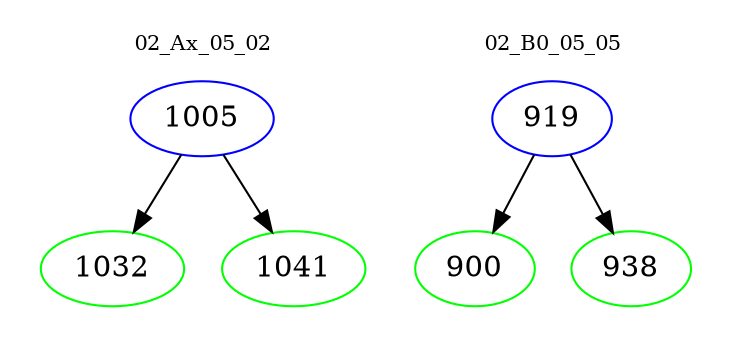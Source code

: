 digraph{
subgraph cluster_0 {
color = white
label = "02_Ax_05_02";
fontsize=10;
T0_1005 [label="1005", color="blue"]
T0_1005 -> T0_1032 [color="black"]
T0_1032 [label="1032", color="green"]
T0_1005 -> T0_1041 [color="black"]
T0_1041 [label="1041", color="green"]
}
subgraph cluster_1 {
color = white
label = "02_B0_05_05";
fontsize=10;
T1_919 [label="919", color="blue"]
T1_919 -> T1_900 [color="black"]
T1_900 [label="900", color="green"]
T1_919 -> T1_938 [color="black"]
T1_938 [label="938", color="green"]
}
}
